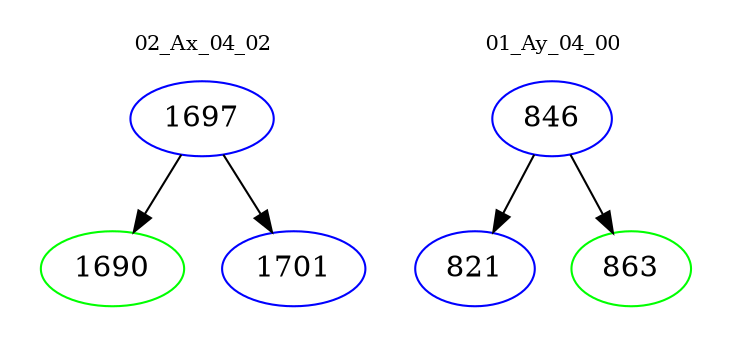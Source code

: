 digraph{
subgraph cluster_0 {
color = white
label = "02_Ax_04_02";
fontsize=10;
T0_1697 [label="1697", color="blue"]
T0_1697 -> T0_1690 [color="black"]
T0_1690 [label="1690", color="green"]
T0_1697 -> T0_1701 [color="black"]
T0_1701 [label="1701", color="blue"]
}
subgraph cluster_1 {
color = white
label = "01_Ay_04_00";
fontsize=10;
T1_846 [label="846", color="blue"]
T1_846 -> T1_821 [color="black"]
T1_821 [label="821", color="blue"]
T1_846 -> T1_863 [color="black"]
T1_863 [label="863", color="green"]
}
}
